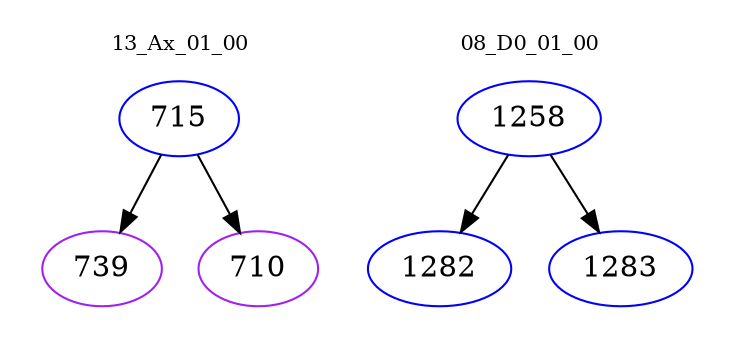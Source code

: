 digraph{
subgraph cluster_0 {
color = white
label = "13_Ax_01_00";
fontsize=10;
T0_715 [label="715", color="blue"]
T0_715 -> T0_739 [color="black"]
T0_739 [label="739", color="purple"]
T0_715 -> T0_710 [color="black"]
T0_710 [label="710", color="purple"]
}
subgraph cluster_1 {
color = white
label = "08_D0_01_00";
fontsize=10;
T1_1258 [label="1258", color="blue"]
T1_1258 -> T1_1282 [color="black"]
T1_1282 [label="1282", color="blue"]
T1_1258 -> T1_1283 [color="black"]
T1_1283 [label="1283", color="blue"]
}
}
